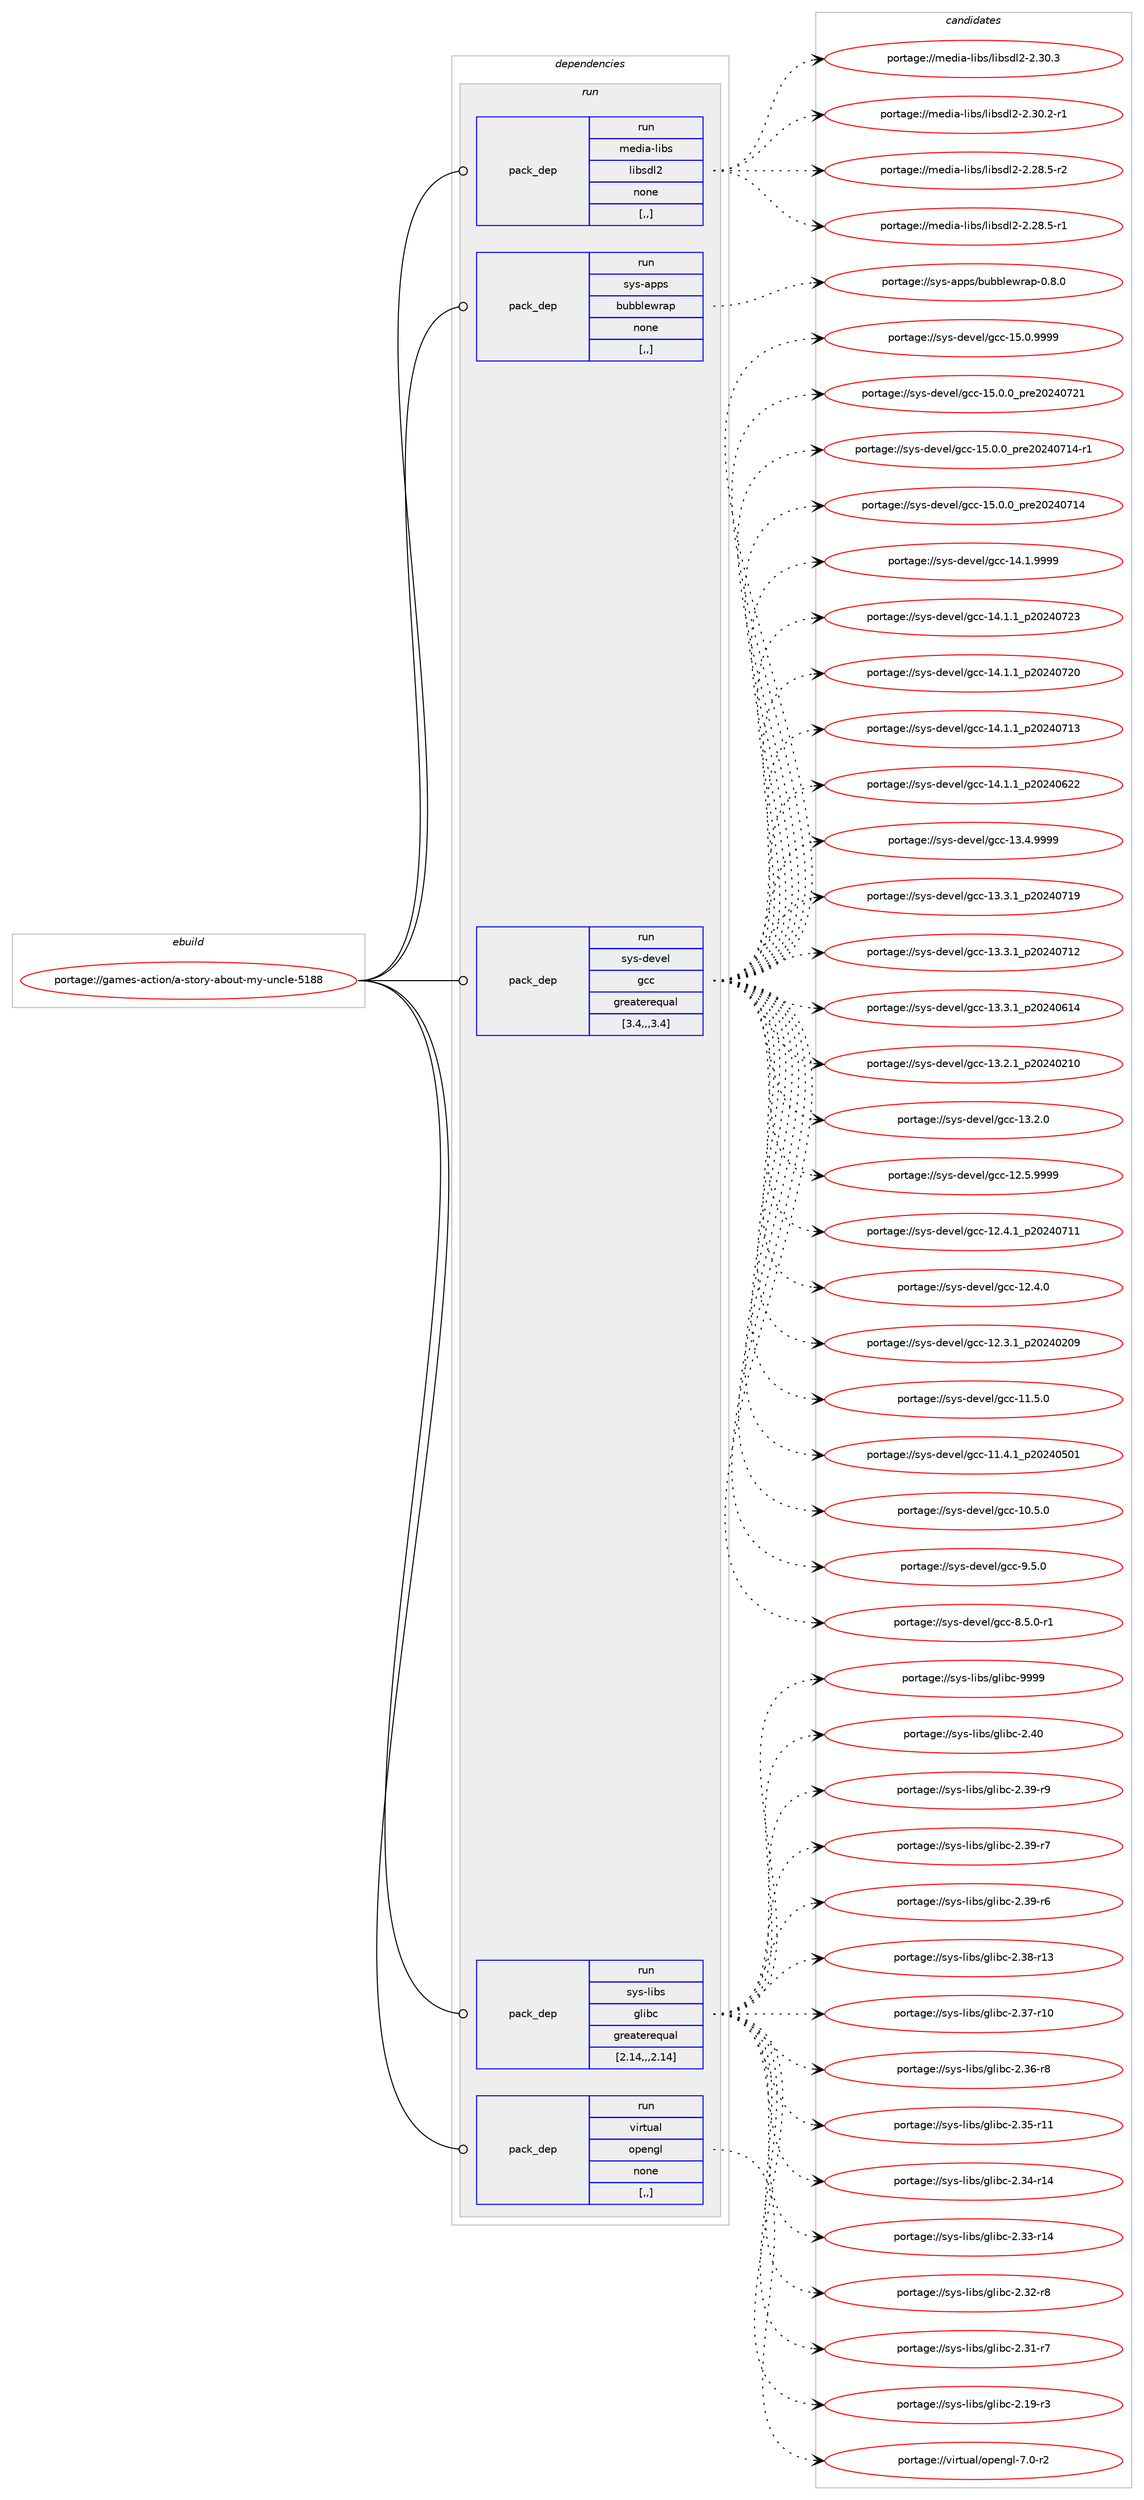 digraph prolog {

# *************
# Graph options
# *************

newrank=true;
concentrate=true;
compound=true;
graph [rankdir=LR,fontname=Helvetica,fontsize=10,ranksep=1.5];#, ranksep=2.5, nodesep=0.2];
edge  [arrowhead=vee];
node  [fontname=Helvetica,fontsize=10];

# **********
# The ebuild
# **********

subgraph cluster_leftcol {
color=gray;
label=<<i>ebuild</i>>;
id [label="portage://games-action/a-story-about-my-uncle-5188", color=red, width=4, href="../games-action/a-story-about-my-uncle-5188.svg"];
}

# ****************
# The dependencies
# ****************

subgraph cluster_midcol {
color=gray;
label=<<i>dependencies</i>>;
subgraph cluster_compile {
fillcolor="#eeeeee";
style=filled;
label=<<i>compile</i>>;
}
subgraph cluster_compileandrun {
fillcolor="#eeeeee";
style=filled;
label=<<i>compile and run</i>>;
}
subgraph cluster_run {
fillcolor="#eeeeee";
style=filled;
label=<<i>run</i>>;
subgraph pack159459 {
dependency223948 [label=<<TABLE BORDER="0" CELLBORDER="1" CELLSPACING="0" CELLPADDING="4" WIDTH="220"><TR><TD ROWSPAN="6" CELLPADDING="30">pack_dep</TD></TR><TR><TD WIDTH="110">run</TD></TR><TR><TD>media-libs</TD></TR><TR><TD>libsdl2</TD></TR><TR><TD>none</TD></TR><TR><TD>[,,]</TD></TR></TABLE>>, shape=none, color=blue];
}
id:e -> dependency223948:w [weight=20,style="solid",arrowhead="odot"];
subgraph pack159460 {
dependency223949 [label=<<TABLE BORDER="0" CELLBORDER="1" CELLSPACING="0" CELLPADDING="4" WIDTH="220"><TR><TD ROWSPAN="6" CELLPADDING="30">pack_dep</TD></TR><TR><TD WIDTH="110">run</TD></TR><TR><TD>sys-apps</TD></TR><TR><TD>bubblewrap</TD></TR><TR><TD>none</TD></TR><TR><TD>[,,]</TD></TR></TABLE>>, shape=none, color=blue];
}
id:e -> dependency223949:w [weight=20,style="solid",arrowhead="odot"];
subgraph pack159461 {
dependency223950 [label=<<TABLE BORDER="0" CELLBORDER="1" CELLSPACING="0" CELLPADDING="4" WIDTH="220"><TR><TD ROWSPAN="6" CELLPADDING="30">pack_dep</TD></TR><TR><TD WIDTH="110">run</TD></TR><TR><TD>sys-devel</TD></TR><TR><TD>gcc</TD></TR><TR><TD>greaterequal</TD></TR><TR><TD>[3.4,,,3.4]</TD></TR></TABLE>>, shape=none, color=blue];
}
id:e -> dependency223950:w [weight=20,style="solid",arrowhead="odot"];
subgraph pack159462 {
dependency223951 [label=<<TABLE BORDER="0" CELLBORDER="1" CELLSPACING="0" CELLPADDING="4" WIDTH="220"><TR><TD ROWSPAN="6" CELLPADDING="30">pack_dep</TD></TR><TR><TD WIDTH="110">run</TD></TR><TR><TD>sys-libs</TD></TR><TR><TD>glibc</TD></TR><TR><TD>greaterequal</TD></TR><TR><TD>[2.14,,,2.14]</TD></TR></TABLE>>, shape=none, color=blue];
}
id:e -> dependency223951:w [weight=20,style="solid",arrowhead="odot"];
subgraph pack159463 {
dependency223952 [label=<<TABLE BORDER="0" CELLBORDER="1" CELLSPACING="0" CELLPADDING="4" WIDTH="220"><TR><TD ROWSPAN="6" CELLPADDING="30">pack_dep</TD></TR><TR><TD WIDTH="110">run</TD></TR><TR><TD>virtual</TD></TR><TR><TD>opengl</TD></TR><TR><TD>none</TD></TR><TR><TD>[,,]</TD></TR></TABLE>>, shape=none, color=blue];
}
id:e -> dependency223952:w [weight=20,style="solid",arrowhead="odot"];
}
}

# **************
# The candidates
# **************

subgraph cluster_choices {
rank=same;
color=gray;
label=<<i>candidates</i>>;

subgraph choice159459 {
color=black;
nodesep=1;
choice10910110010597451081059811547108105981151001085045504651484651 [label="portage://media-libs/libsdl2-2.30.3", color=red, width=4,href="../media-libs/libsdl2-2.30.3.svg"];
choice109101100105974510810598115471081059811510010850455046514846504511449 [label="portage://media-libs/libsdl2-2.30.2-r1", color=red, width=4,href="../media-libs/libsdl2-2.30.2-r1.svg"];
choice109101100105974510810598115471081059811510010850455046505646534511450 [label="portage://media-libs/libsdl2-2.28.5-r2", color=red, width=4,href="../media-libs/libsdl2-2.28.5-r2.svg"];
choice109101100105974510810598115471081059811510010850455046505646534511449 [label="portage://media-libs/libsdl2-2.28.5-r1", color=red, width=4,href="../media-libs/libsdl2-2.28.5-r1.svg"];
dependency223948:e -> choice10910110010597451081059811547108105981151001085045504651484651:w [style=dotted,weight="100"];
dependency223948:e -> choice109101100105974510810598115471081059811510010850455046514846504511449:w [style=dotted,weight="100"];
dependency223948:e -> choice109101100105974510810598115471081059811510010850455046505646534511450:w [style=dotted,weight="100"];
dependency223948:e -> choice109101100105974510810598115471081059811510010850455046505646534511449:w [style=dotted,weight="100"];
}
subgraph choice159460 {
color=black;
nodesep=1;
choice11512111545971121121154798117989810810111911497112454846564648 [label="portage://sys-apps/bubblewrap-0.8.0", color=red, width=4,href="../sys-apps/bubblewrap-0.8.0.svg"];
dependency223949:e -> choice11512111545971121121154798117989810810111911497112454846564648:w [style=dotted,weight="100"];
}
subgraph choice159461 {
color=black;
nodesep=1;
choice1151211154510010111810110847103999945495346484657575757 [label="portage://sys-devel/gcc-15.0.9999", color=red, width=4,href="../sys-devel/gcc-15.0.9999.svg"];
choice1151211154510010111810110847103999945495346484648951121141015048505248555049 [label="portage://sys-devel/gcc-15.0.0_pre20240721", color=red, width=4,href="../sys-devel/gcc-15.0.0_pre20240721.svg"];
choice11512111545100101118101108471039999454953464846489511211410150485052485549524511449 [label="portage://sys-devel/gcc-15.0.0_pre20240714-r1", color=red, width=4,href="../sys-devel/gcc-15.0.0_pre20240714-r1.svg"];
choice1151211154510010111810110847103999945495346484648951121141015048505248554952 [label="portage://sys-devel/gcc-15.0.0_pre20240714", color=red, width=4,href="../sys-devel/gcc-15.0.0_pre20240714.svg"];
choice1151211154510010111810110847103999945495246494657575757 [label="portage://sys-devel/gcc-14.1.9999", color=red, width=4,href="../sys-devel/gcc-14.1.9999.svg"];
choice1151211154510010111810110847103999945495246494649951125048505248555051 [label="portage://sys-devel/gcc-14.1.1_p20240723", color=red, width=4,href="../sys-devel/gcc-14.1.1_p20240723.svg"];
choice1151211154510010111810110847103999945495246494649951125048505248555048 [label="portage://sys-devel/gcc-14.1.1_p20240720", color=red, width=4,href="../sys-devel/gcc-14.1.1_p20240720.svg"];
choice1151211154510010111810110847103999945495246494649951125048505248554951 [label="portage://sys-devel/gcc-14.1.1_p20240713", color=red, width=4,href="../sys-devel/gcc-14.1.1_p20240713.svg"];
choice1151211154510010111810110847103999945495246494649951125048505248545050 [label="portage://sys-devel/gcc-14.1.1_p20240622", color=red, width=4,href="../sys-devel/gcc-14.1.1_p20240622.svg"];
choice1151211154510010111810110847103999945495146524657575757 [label="portage://sys-devel/gcc-13.4.9999", color=red, width=4,href="../sys-devel/gcc-13.4.9999.svg"];
choice1151211154510010111810110847103999945495146514649951125048505248554957 [label="portage://sys-devel/gcc-13.3.1_p20240719", color=red, width=4,href="../sys-devel/gcc-13.3.1_p20240719.svg"];
choice1151211154510010111810110847103999945495146514649951125048505248554950 [label="portage://sys-devel/gcc-13.3.1_p20240712", color=red, width=4,href="../sys-devel/gcc-13.3.1_p20240712.svg"];
choice1151211154510010111810110847103999945495146514649951125048505248544952 [label="portage://sys-devel/gcc-13.3.1_p20240614", color=red, width=4,href="../sys-devel/gcc-13.3.1_p20240614.svg"];
choice1151211154510010111810110847103999945495146504649951125048505248504948 [label="portage://sys-devel/gcc-13.2.1_p20240210", color=red, width=4,href="../sys-devel/gcc-13.2.1_p20240210.svg"];
choice1151211154510010111810110847103999945495146504648 [label="portage://sys-devel/gcc-13.2.0", color=red, width=4,href="../sys-devel/gcc-13.2.0.svg"];
choice1151211154510010111810110847103999945495046534657575757 [label="portage://sys-devel/gcc-12.5.9999", color=red, width=4,href="../sys-devel/gcc-12.5.9999.svg"];
choice1151211154510010111810110847103999945495046524649951125048505248554949 [label="portage://sys-devel/gcc-12.4.1_p20240711", color=red, width=4,href="../sys-devel/gcc-12.4.1_p20240711.svg"];
choice1151211154510010111810110847103999945495046524648 [label="portage://sys-devel/gcc-12.4.0", color=red, width=4,href="../sys-devel/gcc-12.4.0.svg"];
choice1151211154510010111810110847103999945495046514649951125048505248504857 [label="portage://sys-devel/gcc-12.3.1_p20240209", color=red, width=4,href="../sys-devel/gcc-12.3.1_p20240209.svg"];
choice1151211154510010111810110847103999945494946534648 [label="portage://sys-devel/gcc-11.5.0", color=red, width=4,href="../sys-devel/gcc-11.5.0.svg"];
choice1151211154510010111810110847103999945494946524649951125048505248534849 [label="portage://sys-devel/gcc-11.4.1_p20240501", color=red, width=4,href="../sys-devel/gcc-11.4.1_p20240501.svg"];
choice1151211154510010111810110847103999945494846534648 [label="portage://sys-devel/gcc-10.5.0", color=red, width=4,href="../sys-devel/gcc-10.5.0.svg"];
choice11512111545100101118101108471039999455746534648 [label="portage://sys-devel/gcc-9.5.0", color=red, width=4,href="../sys-devel/gcc-9.5.0.svg"];
choice115121115451001011181011084710399994556465346484511449 [label="portage://sys-devel/gcc-8.5.0-r1", color=red, width=4,href="../sys-devel/gcc-8.5.0-r1.svg"];
dependency223950:e -> choice1151211154510010111810110847103999945495346484657575757:w [style=dotted,weight="100"];
dependency223950:e -> choice1151211154510010111810110847103999945495346484648951121141015048505248555049:w [style=dotted,weight="100"];
dependency223950:e -> choice11512111545100101118101108471039999454953464846489511211410150485052485549524511449:w [style=dotted,weight="100"];
dependency223950:e -> choice1151211154510010111810110847103999945495346484648951121141015048505248554952:w [style=dotted,weight="100"];
dependency223950:e -> choice1151211154510010111810110847103999945495246494657575757:w [style=dotted,weight="100"];
dependency223950:e -> choice1151211154510010111810110847103999945495246494649951125048505248555051:w [style=dotted,weight="100"];
dependency223950:e -> choice1151211154510010111810110847103999945495246494649951125048505248555048:w [style=dotted,weight="100"];
dependency223950:e -> choice1151211154510010111810110847103999945495246494649951125048505248554951:w [style=dotted,weight="100"];
dependency223950:e -> choice1151211154510010111810110847103999945495246494649951125048505248545050:w [style=dotted,weight="100"];
dependency223950:e -> choice1151211154510010111810110847103999945495146524657575757:w [style=dotted,weight="100"];
dependency223950:e -> choice1151211154510010111810110847103999945495146514649951125048505248554957:w [style=dotted,weight="100"];
dependency223950:e -> choice1151211154510010111810110847103999945495146514649951125048505248554950:w [style=dotted,weight="100"];
dependency223950:e -> choice1151211154510010111810110847103999945495146514649951125048505248544952:w [style=dotted,weight="100"];
dependency223950:e -> choice1151211154510010111810110847103999945495146504649951125048505248504948:w [style=dotted,weight="100"];
dependency223950:e -> choice1151211154510010111810110847103999945495146504648:w [style=dotted,weight="100"];
dependency223950:e -> choice1151211154510010111810110847103999945495046534657575757:w [style=dotted,weight="100"];
dependency223950:e -> choice1151211154510010111810110847103999945495046524649951125048505248554949:w [style=dotted,weight="100"];
dependency223950:e -> choice1151211154510010111810110847103999945495046524648:w [style=dotted,weight="100"];
dependency223950:e -> choice1151211154510010111810110847103999945495046514649951125048505248504857:w [style=dotted,weight="100"];
dependency223950:e -> choice1151211154510010111810110847103999945494946534648:w [style=dotted,weight="100"];
dependency223950:e -> choice1151211154510010111810110847103999945494946524649951125048505248534849:w [style=dotted,weight="100"];
dependency223950:e -> choice1151211154510010111810110847103999945494846534648:w [style=dotted,weight="100"];
dependency223950:e -> choice11512111545100101118101108471039999455746534648:w [style=dotted,weight="100"];
dependency223950:e -> choice115121115451001011181011084710399994556465346484511449:w [style=dotted,weight="100"];
}
subgraph choice159462 {
color=black;
nodesep=1;
choice11512111545108105981154710310810598994557575757 [label="portage://sys-libs/glibc-9999", color=red, width=4,href="../sys-libs/glibc-9999.svg"];
choice11512111545108105981154710310810598994550465248 [label="portage://sys-libs/glibc-2.40", color=red, width=4,href="../sys-libs/glibc-2.40.svg"];
choice115121115451081059811547103108105989945504651574511457 [label="portage://sys-libs/glibc-2.39-r9", color=red, width=4,href="../sys-libs/glibc-2.39-r9.svg"];
choice115121115451081059811547103108105989945504651574511455 [label="portage://sys-libs/glibc-2.39-r7", color=red, width=4,href="../sys-libs/glibc-2.39-r7.svg"];
choice115121115451081059811547103108105989945504651574511454 [label="portage://sys-libs/glibc-2.39-r6", color=red, width=4,href="../sys-libs/glibc-2.39-r6.svg"];
choice11512111545108105981154710310810598994550465156451144951 [label="portage://sys-libs/glibc-2.38-r13", color=red, width=4,href="../sys-libs/glibc-2.38-r13.svg"];
choice11512111545108105981154710310810598994550465155451144948 [label="portage://sys-libs/glibc-2.37-r10", color=red, width=4,href="../sys-libs/glibc-2.37-r10.svg"];
choice115121115451081059811547103108105989945504651544511456 [label="portage://sys-libs/glibc-2.36-r8", color=red, width=4,href="../sys-libs/glibc-2.36-r8.svg"];
choice11512111545108105981154710310810598994550465153451144949 [label="portage://sys-libs/glibc-2.35-r11", color=red, width=4,href="../sys-libs/glibc-2.35-r11.svg"];
choice11512111545108105981154710310810598994550465152451144952 [label="portage://sys-libs/glibc-2.34-r14", color=red, width=4,href="../sys-libs/glibc-2.34-r14.svg"];
choice11512111545108105981154710310810598994550465151451144952 [label="portage://sys-libs/glibc-2.33-r14", color=red, width=4,href="../sys-libs/glibc-2.33-r14.svg"];
choice115121115451081059811547103108105989945504651504511456 [label="portage://sys-libs/glibc-2.32-r8", color=red, width=4,href="../sys-libs/glibc-2.32-r8.svg"];
choice115121115451081059811547103108105989945504651494511455 [label="portage://sys-libs/glibc-2.31-r7", color=red, width=4,href="../sys-libs/glibc-2.31-r7.svg"];
choice115121115451081059811547103108105989945504649574511451 [label="portage://sys-libs/glibc-2.19-r3", color=red, width=4,href="../sys-libs/glibc-2.19-r3.svg"];
dependency223951:e -> choice11512111545108105981154710310810598994557575757:w [style=dotted,weight="100"];
dependency223951:e -> choice11512111545108105981154710310810598994550465248:w [style=dotted,weight="100"];
dependency223951:e -> choice115121115451081059811547103108105989945504651574511457:w [style=dotted,weight="100"];
dependency223951:e -> choice115121115451081059811547103108105989945504651574511455:w [style=dotted,weight="100"];
dependency223951:e -> choice115121115451081059811547103108105989945504651574511454:w [style=dotted,weight="100"];
dependency223951:e -> choice11512111545108105981154710310810598994550465156451144951:w [style=dotted,weight="100"];
dependency223951:e -> choice11512111545108105981154710310810598994550465155451144948:w [style=dotted,weight="100"];
dependency223951:e -> choice115121115451081059811547103108105989945504651544511456:w [style=dotted,weight="100"];
dependency223951:e -> choice11512111545108105981154710310810598994550465153451144949:w [style=dotted,weight="100"];
dependency223951:e -> choice11512111545108105981154710310810598994550465152451144952:w [style=dotted,weight="100"];
dependency223951:e -> choice11512111545108105981154710310810598994550465151451144952:w [style=dotted,weight="100"];
dependency223951:e -> choice115121115451081059811547103108105989945504651504511456:w [style=dotted,weight="100"];
dependency223951:e -> choice115121115451081059811547103108105989945504651494511455:w [style=dotted,weight="100"];
dependency223951:e -> choice115121115451081059811547103108105989945504649574511451:w [style=dotted,weight="100"];
}
subgraph choice159463 {
color=black;
nodesep=1;
choice1181051141161179710847111112101110103108455546484511450 [label="portage://virtual/opengl-7.0-r2", color=red, width=4,href="../virtual/opengl-7.0-r2.svg"];
dependency223952:e -> choice1181051141161179710847111112101110103108455546484511450:w [style=dotted,weight="100"];
}
}

}
